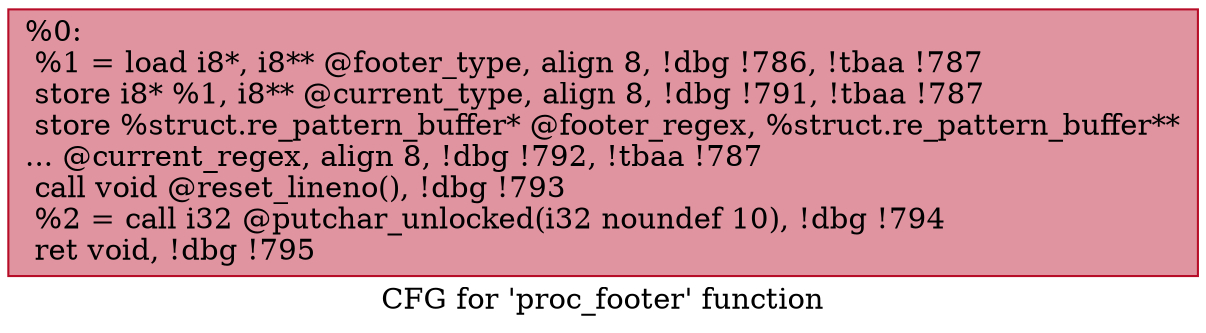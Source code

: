 digraph "CFG for 'proc_footer' function" {
	label="CFG for 'proc_footer' function";

	Node0x176b3e0 [shape=record,color="#b70d28ff", style=filled, fillcolor="#b70d2870",label="{%0:\l  %1 = load i8*, i8** @footer_type, align 8, !dbg !786, !tbaa !787\l  store i8* %1, i8** @current_type, align 8, !dbg !791, !tbaa !787\l  store %struct.re_pattern_buffer* @footer_regex, %struct.re_pattern_buffer**\l... @current_regex, align 8, !dbg !792, !tbaa !787\l  call void @reset_lineno(), !dbg !793\l  %2 = call i32 @putchar_unlocked(i32 noundef 10), !dbg !794\l  ret void, !dbg !795\l}"];
}
